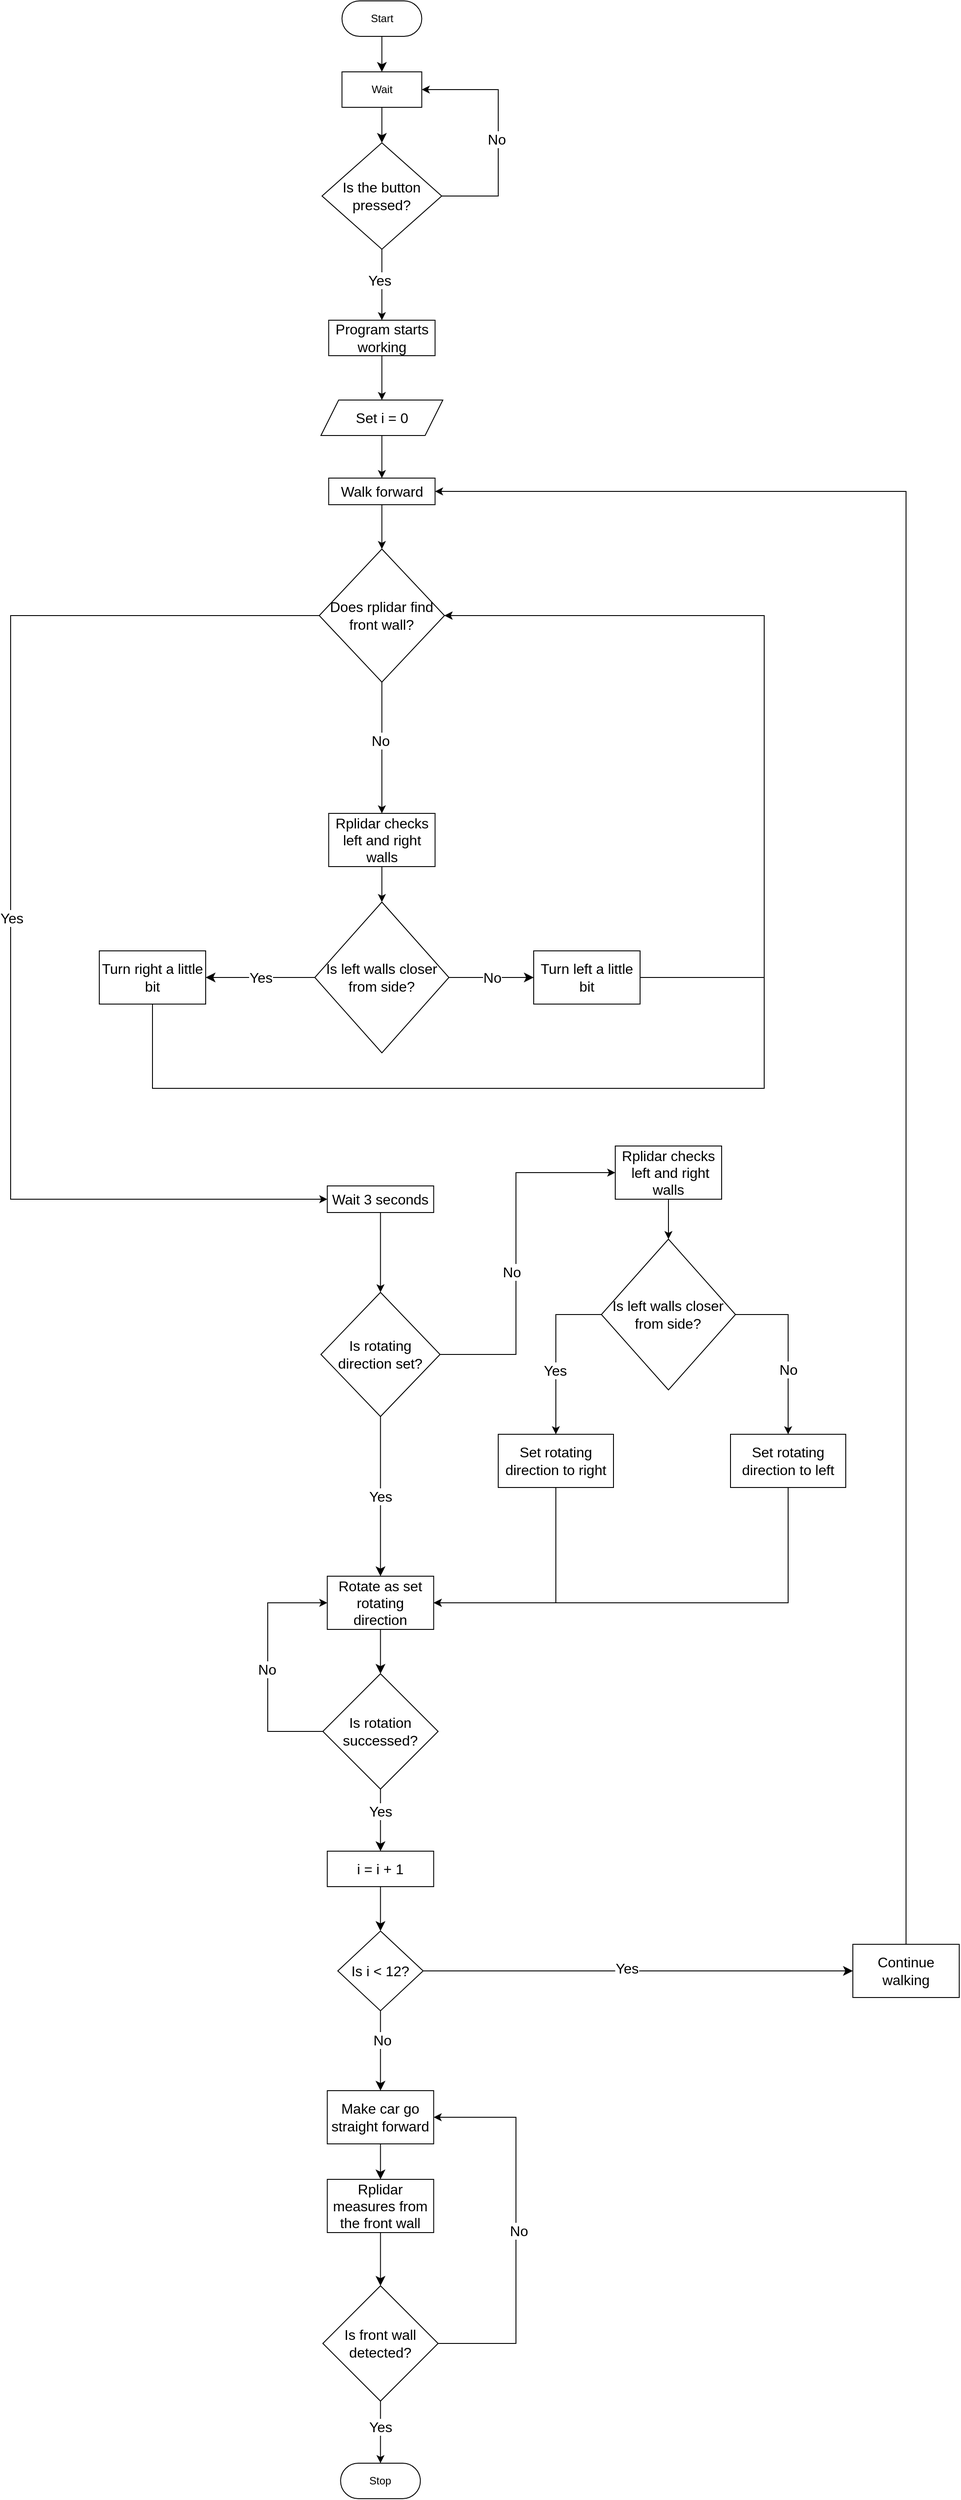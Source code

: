 <mxfile version="21.6.8" type="github">
  <diagram name="หน้า-1" id="4wCbAk8ZCSguRrX8qUt5">
    <mxGraphModel dx="4945" dy="11985" grid="1" gridSize="10" guides="1" tooltips="1" connect="1" arrows="1" fold="1" page="0" pageScale="1" pageWidth="827" pageHeight="1169" math="0" shadow="0">
      <root>
        <mxCell id="0" />
        <mxCell id="1" parent="0" />
        <mxCell id="k_9CXZ-wQebk-EuGKzC8-46" style="edgeStyle=orthogonalEdgeStyle;rounded=0;orthogonalLoop=1;jettySize=auto;html=1;exitX=0;exitY=0.5;exitDx=0;exitDy=0;entryX=0;entryY=0.5;entryDx=0;entryDy=0;" edge="1" parent="1" source="fo_EU_42IXRzwxVgpPz2-76" target="fo_EU_42IXRzwxVgpPz2-46">
          <mxGeometry relative="1" as="geometry">
            <Array as="points">
              <mxPoint x="-3120" y="-8945" />
              <mxPoint x="-3120" y="-9090" />
            </Array>
          </mxGeometry>
        </mxCell>
        <mxCell id="k_9CXZ-wQebk-EuGKzC8-47" value="No" style="edgeLabel;html=1;align=center;verticalAlign=middle;resizable=0;points=[];fontSize=16;" vertex="1" connectable="0" parent="k_9CXZ-wQebk-EuGKzC8-46">
          <mxGeometry x="-0.031" y="1" relative="1" as="geometry">
            <mxPoint y="1" as="offset" />
          </mxGeometry>
        </mxCell>
        <mxCell id="fo_EU_42IXRzwxVgpPz2-76" value="Is rotation successed?" style="rhombus;whiteSpace=wrap;html=1;fontSize=16;" parent="1" vertex="1">
          <mxGeometry x="-3057.82" y="-9010" width="130" height="130" as="geometry" />
        </mxCell>
        <mxCell id="k_9CXZ-wQebk-EuGKzC8-14" style="edgeStyle=orthogonalEdgeStyle;rounded=0;orthogonalLoop=1;jettySize=auto;html=1;exitX=0.5;exitY=1;exitDx=0;exitDy=0;entryX=0.5;entryY=0;entryDx=0;entryDy=0;" edge="1" parent="1" source="fo_EU_42IXRzwxVgpPz2-1" target="fo_EU_42IXRzwxVgpPz2-15">
          <mxGeometry relative="1" as="geometry" />
        </mxCell>
        <mxCell id="fo_EU_42IXRzwxVgpPz2-1" value="Set i = 0" style="shape=parallelogram;perimeter=parallelogramPerimeter;whiteSpace=wrap;html=1;fixedSize=1;fontSize=16;" parent="1" vertex="1">
          <mxGeometry x="-3060" y="-10446" width="137.5" height="40" as="geometry" />
        </mxCell>
        <mxCell id="fo_EU_42IXRzwxVgpPz2-2" value="Start" style="rounded=1;whiteSpace=wrap;html=1;arcSize=50;" parent="1" vertex="1">
          <mxGeometry x="-3036.25" y="-10896" width="90" height="40" as="geometry" />
        </mxCell>
        <mxCell id="fo_EU_42IXRzwxVgpPz2-3" value="Wait" style="rounded=0;whiteSpace=wrap;html=1;" parent="1" vertex="1">
          <mxGeometry x="-3036.25" y="-10816" width="90" height="40" as="geometry" />
        </mxCell>
        <mxCell id="fo_EU_42IXRzwxVgpPz2-4" value="" style="endArrow=classic;html=1;rounded=0;fontSize=12;startSize=8;endSize=8;curved=1;entryX=0.5;entryY=0;entryDx=0;entryDy=0;exitX=0.5;exitY=1;exitDx=0;exitDy=0;" parent="1" source="fo_EU_42IXRzwxVgpPz2-2" target="fo_EU_42IXRzwxVgpPz2-3" edge="1">
          <mxGeometry width="50" height="50" relative="1" as="geometry">
            <mxPoint x="-3051.25" y="-10836" as="sourcePoint" />
            <mxPoint x="-3036.25" y="-10826" as="targetPoint" />
          </mxGeometry>
        </mxCell>
        <mxCell id="k_9CXZ-wQebk-EuGKzC8-9" style="edgeStyle=orthogonalEdgeStyle;rounded=0;orthogonalLoop=1;jettySize=auto;html=1;exitX=1;exitY=0.5;exitDx=0;exitDy=0;entryX=1;entryY=0.5;entryDx=0;entryDy=0;" edge="1" parent="1" source="fo_EU_42IXRzwxVgpPz2-5" target="fo_EU_42IXRzwxVgpPz2-3">
          <mxGeometry relative="1" as="geometry">
            <Array as="points">
              <mxPoint x="-2860" y="-10676" />
              <mxPoint x="-2860" y="-10796" />
            </Array>
          </mxGeometry>
        </mxCell>
        <mxCell id="k_9CXZ-wQebk-EuGKzC8-21" value="No" style="edgeLabel;html=1;align=center;verticalAlign=middle;resizable=0;points=[];fontSize=16;" vertex="1" connectable="0" parent="k_9CXZ-wQebk-EuGKzC8-9">
          <mxGeometry x="-0.051" y="2" relative="1" as="geometry">
            <mxPoint as="offset" />
          </mxGeometry>
        </mxCell>
        <mxCell id="k_9CXZ-wQebk-EuGKzC8-11" style="edgeStyle=orthogonalEdgeStyle;rounded=0;orthogonalLoop=1;jettySize=auto;html=1;exitX=0.5;exitY=1;exitDx=0;exitDy=0;" edge="1" parent="1" source="fo_EU_42IXRzwxVgpPz2-5" target="fo_EU_42IXRzwxVgpPz2-7">
          <mxGeometry relative="1" as="geometry" />
        </mxCell>
        <mxCell id="k_9CXZ-wQebk-EuGKzC8-12" value="Yes" style="edgeLabel;html=1;align=center;verticalAlign=middle;resizable=0;points=[];fontSize=16;" vertex="1" connectable="0" parent="k_9CXZ-wQebk-EuGKzC8-11">
          <mxGeometry x="-0.131" y="-3" relative="1" as="geometry">
            <mxPoint as="offset" />
          </mxGeometry>
        </mxCell>
        <mxCell id="fo_EU_42IXRzwxVgpPz2-5" value="Is the button pressed?" style="rhombus;whiteSpace=wrap;html=1;fontSize=16;" parent="1" vertex="1">
          <mxGeometry x="-3058.75" y="-10736" width="135" height="120" as="geometry" />
        </mxCell>
        <mxCell id="fo_EU_42IXRzwxVgpPz2-6" value="" style="endArrow=classic;html=1;rounded=0;fontSize=12;startSize=8;endSize=8;curved=1;exitX=0.5;exitY=1;exitDx=0;exitDy=0;entryX=0.5;entryY=0;entryDx=0;entryDy=0;" parent="1" source="fo_EU_42IXRzwxVgpPz2-3" target="fo_EU_42IXRzwxVgpPz2-5" edge="1">
          <mxGeometry width="50" height="50" relative="1" as="geometry">
            <mxPoint x="-2926.25" y="-10726" as="sourcePoint" />
            <mxPoint x="-2876.25" y="-10776" as="targetPoint" />
          </mxGeometry>
        </mxCell>
        <mxCell id="k_9CXZ-wQebk-EuGKzC8-13" style="edgeStyle=orthogonalEdgeStyle;rounded=0;orthogonalLoop=1;jettySize=auto;html=1;exitX=0.5;exitY=1;exitDx=0;exitDy=0;entryX=0.5;entryY=0;entryDx=0;entryDy=0;" edge="1" parent="1" source="fo_EU_42IXRzwxVgpPz2-7" target="fo_EU_42IXRzwxVgpPz2-1">
          <mxGeometry relative="1" as="geometry" />
        </mxCell>
        <mxCell id="fo_EU_42IXRzwxVgpPz2-7" value="Program starts working" style="rounded=0;whiteSpace=wrap;html=1;fontSize=16;" parent="1" vertex="1">
          <mxGeometry x="-3051.25" y="-10536" width="120" height="40" as="geometry" />
        </mxCell>
        <mxCell id="k_9CXZ-wQebk-EuGKzC8-15" style="edgeStyle=orthogonalEdgeStyle;rounded=0;orthogonalLoop=1;jettySize=auto;html=1;exitX=0.5;exitY=1;exitDx=0;exitDy=0;entryX=0.5;entryY=0;entryDx=0;entryDy=0;" edge="1" parent="1" source="fo_EU_42IXRzwxVgpPz2-15" target="k_9CXZ-wQebk-EuGKzC8-5">
          <mxGeometry relative="1" as="geometry" />
        </mxCell>
        <mxCell id="fo_EU_42IXRzwxVgpPz2-15" value="Walk forward" style="rounded=0;whiteSpace=wrap;html=1;fontSize=16;" parent="1" vertex="1">
          <mxGeometry x="-3051.25" y="-10358" width="120" height="30" as="geometry" />
        </mxCell>
        <mxCell id="k_9CXZ-wQebk-EuGKzC8-33" style="edgeStyle=orthogonalEdgeStyle;rounded=0;orthogonalLoop=1;jettySize=auto;html=1;exitX=0.5;exitY=1;exitDx=0;exitDy=0;entryX=0.5;entryY=0;entryDx=0;entryDy=0;" edge="1" parent="1" source="fo_EU_42IXRzwxVgpPz2-17" target="fo_EU_42IXRzwxVgpPz2-19">
          <mxGeometry relative="1" as="geometry" />
        </mxCell>
        <mxCell id="fo_EU_42IXRzwxVgpPz2-17" value="Rplidar checks left and right walls" style="rounded=0;whiteSpace=wrap;html=1;fontSize=16;" parent="1" vertex="1">
          <mxGeometry x="-3051.25" y="-9980" width="120" height="60" as="geometry" />
        </mxCell>
        <mxCell id="fo_EU_42IXRzwxVgpPz2-19" value="Is left walls closer from side?" style="rhombus;whiteSpace=wrap;html=1;fontSize=16;" parent="1" vertex="1">
          <mxGeometry x="-3066.87" y="-9880" width="151.25" height="170" as="geometry" />
        </mxCell>
        <mxCell id="k_9CXZ-wQebk-EuGKzC8-35" style="edgeStyle=orthogonalEdgeStyle;rounded=0;orthogonalLoop=1;jettySize=auto;html=1;exitX=0.5;exitY=1;exitDx=0;exitDy=0;entryX=1;entryY=0.5;entryDx=0;entryDy=0;" edge="1" parent="1" source="fo_EU_42IXRzwxVgpPz2-22" target="k_9CXZ-wQebk-EuGKzC8-5">
          <mxGeometry relative="1" as="geometry">
            <Array as="points">
              <mxPoint x="-3250" y="-9670" />
              <mxPoint x="-2560" y="-9670" />
              <mxPoint x="-2560" y="-10203" />
            </Array>
          </mxGeometry>
        </mxCell>
        <mxCell id="fo_EU_42IXRzwxVgpPz2-22" value="Turn right a little bit" style="rounded=0;whiteSpace=wrap;html=1;fontSize=16;" parent="1" vertex="1">
          <mxGeometry x="-3310" y="-9825" width="120" height="60" as="geometry" />
        </mxCell>
        <mxCell id="fo_EU_42IXRzwxVgpPz2-24" value="" style="endArrow=classic;html=1;rounded=0;fontSize=12;startSize=8;endSize=8;curved=1;exitX=0;exitY=0.5;exitDx=0;exitDy=0;entryX=1;entryY=0.5;entryDx=0;entryDy=0;" parent="1" source="fo_EU_42IXRzwxVgpPz2-19" target="fo_EU_42IXRzwxVgpPz2-22" edge="1">
          <mxGeometry relative="1" as="geometry">
            <mxPoint x="-3140" y="-9730" as="sourcePoint" />
            <mxPoint x="-3040" y="-9730" as="targetPoint" />
          </mxGeometry>
        </mxCell>
        <mxCell id="fo_EU_42IXRzwxVgpPz2-25" value="Yes" style="edgeLabel;resizable=0;html=1;align=center;verticalAlign=middle;fontSize=16;" parent="fo_EU_42IXRzwxVgpPz2-24" connectable="0" vertex="1">
          <mxGeometry relative="1" as="geometry" />
        </mxCell>
        <mxCell id="k_9CXZ-wQebk-EuGKzC8-34" style="edgeStyle=orthogonalEdgeStyle;rounded=0;orthogonalLoop=1;jettySize=auto;html=1;exitX=1;exitY=0.5;exitDx=0;exitDy=0;entryX=1;entryY=0.5;entryDx=0;entryDy=0;" edge="1" parent="1" source="fo_EU_42IXRzwxVgpPz2-26" target="k_9CXZ-wQebk-EuGKzC8-5">
          <mxGeometry relative="1" as="geometry">
            <Array as="points">
              <mxPoint x="-2560" y="-9795" />
              <mxPoint x="-2560" y="-10203" />
            </Array>
          </mxGeometry>
        </mxCell>
        <mxCell id="fo_EU_42IXRzwxVgpPz2-26" value="Turn left a little bit" style="rounded=0;whiteSpace=wrap;html=1;fontSize=16;" parent="1" vertex="1">
          <mxGeometry x="-2820" y="-9825" width="120" height="60" as="geometry" />
        </mxCell>
        <mxCell id="fo_EU_42IXRzwxVgpPz2-27" value="" style="endArrow=classic;html=1;rounded=0;fontSize=12;startSize=8;endSize=8;curved=1;exitX=1;exitY=0.5;exitDx=0;exitDy=0;entryX=0;entryY=0.5;entryDx=0;entryDy=0;" parent="1" source="fo_EU_42IXRzwxVgpPz2-19" target="fo_EU_42IXRzwxVgpPz2-26" edge="1">
          <mxGeometry relative="1" as="geometry">
            <mxPoint x="-2960" y="-9730" as="sourcePoint" />
            <mxPoint x="-2860" y="-9730" as="targetPoint" />
          </mxGeometry>
        </mxCell>
        <mxCell id="fo_EU_42IXRzwxVgpPz2-28" value="No" style="edgeLabel;resizable=0;html=1;align=center;verticalAlign=middle;fontSize=16;" parent="fo_EU_42IXRzwxVgpPz2-27" connectable="0" vertex="1">
          <mxGeometry relative="1" as="geometry" />
        </mxCell>
        <mxCell id="k_9CXZ-wQebk-EuGKzC8-36" style="edgeStyle=orthogonalEdgeStyle;rounded=0;orthogonalLoop=1;jettySize=auto;html=1;exitX=1;exitY=0.5;exitDx=0;exitDy=0;entryX=0;entryY=0.5;entryDx=0;entryDy=0;" edge="1" parent="1" source="fo_EU_42IXRzwxVgpPz2-43" target="fo_EU_42IXRzwxVgpPz2-49">
          <mxGeometry relative="1" as="geometry">
            <Array as="points">
              <mxPoint x="-2840" y="-9370" />
              <mxPoint x="-2840" y="-9575" />
            </Array>
          </mxGeometry>
        </mxCell>
        <mxCell id="k_9CXZ-wQebk-EuGKzC8-37" value="No" style="edgeLabel;html=1;align=center;verticalAlign=middle;resizable=0;points=[];fontSize=16;" vertex="1" connectable="0" parent="k_9CXZ-wQebk-EuGKzC8-36">
          <mxGeometry x="-0.113" y="5" relative="1" as="geometry">
            <mxPoint as="offset" />
          </mxGeometry>
        </mxCell>
        <mxCell id="fo_EU_42IXRzwxVgpPz2-43" value="Is rotating direction set?" style="rhombus;whiteSpace=wrap;html=1;fontSize=16;" parent="1" vertex="1">
          <mxGeometry x="-3060" y="-9440" width="134.37" height="140" as="geometry" />
        </mxCell>
        <mxCell id="fo_EU_42IXRzwxVgpPz2-46" value="Rotate as set rotating direction" style="rounded=0;whiteSpace=wrap;html=1;fontSize=16;" parent="1" vertex="1">
          <mxGeometry x="-3052.82" y="-9120" width="120" height="60" as="geometry" />
        </mxCell>
        <mxCell id="fo_EU_42IXRzwxVgpPz2-47" value="" style="endArrow=classic;html=1;rounded=0;fontSize=12;startSize=8;endSize=8;curved=1;exitX=0.5;exitY=1;exitDx=0;exitDy=0;entryX=0.5;entryY=0;entryDx=0;entryDy=0;" parent="1" source="fo_EU_42IXRzwxVgpPz2-43" target="fo_EU_42IXRzwxVgpPz2-46" edge="1">
          <mxGeometry relative="1" as="geometry">
            <mxPoint x="-3050" y="-9200" as="sourcePoint" />
            <mxPoint x="-2950" y="-9200" as="targetPoint" />
          </mxGeometry>
        </mxCell>
        <mxCell id="fo_EU_42IXRzwxVgpPz2-48" value="Yes" style="edgeLabel;resizable=0;html=1;align=center;verticalAlign=middle;fontSize=16;" parent="fo_EU_42IXRzwxVgpPz2-47" connectable="0" vertex="1">
          <mxGeometry relative="1" as="geometry" />
        </mxCell>
        <mxCell id="k_9CXZ-wQebk-EuGKzC8-38" style="edgeStyle=orthogonalEdgeStyle;rounded=0;orthogonalLoop=1;jettySize=auto;html=1;exitX=0.5;exitY=1;exitDx=0;exitDy=0;entryX=0.5;entryY=0;entryDx=0;entryDy=0;" edge="1" parent="1" source="fo_EU_42IXRzwxVgpPz2-49" target="fo_EU_42IXRzwxVgpPz2-55">
          <mxGeometry relative="1" as="geometry" />
        </mxCell>
        <mxCell id="fo_EU_42IXRzwxVgpPz2-49" value="Rplidar checks &amp;nbsp;left and right walls" style="rounded=0;whiteSpace=wrap;html=1;fontSize=16;" parent="1" vertex="1">
          <mxGeometry x="-2728" y="-9605" width="120" height="60" as="geometry" />
        </mxCell>
        <mxCell id="k_9CXZ-wQebk-EuGKzC8-39" style="edgeStyle=orthogonalEdgeStyle;rounded=0;orthogonalLoop=1;jettySize=auto;html=1;exitX=1;exitY=0.5;exitDx=0;exitDy=0;entryX=0.5;entryY=0;entryDx=0;entryDy=0;" edge="1" parent="1" source="fo_EU_42IXRzwxVgpPz2-55" target="fo_EU_42IXRzwxVgpPz2-59">
          <mxGeometry relative="1" as="geometry" />
        </mxCell>
        <mxCell id="k_9CXZ-wQebk-EuGKzC8-40" value="No" style="edgeLabel;html=1;align=center;verticalAlign=middle;resizable=0;points=[];fontSize=16;" vertex="1" connectable="0" parent="k_9CXZ-wQebk-EuGKzC8-39">
          <mxGeometry x="0.243" relative="1" as="geometry">
            <mxPoint as="offset" />
          </mxGeometry>
        </mxCell>
        <mxCell id="k_9CXZ-wQebk-EuGKzC8-41" style="edgeStyle=orthogonalEdgeStyle;rounded=0;orthogonalLoop=1;jettySize=auto;html=1;exitX=0;exitY=0.5;exitDx=0;exitDy=0;entryX=0.5;entryY=0;entryDx=0;entryDy=0;" edge="1" parent="1" source="fo_EU_42IXRzwxVgpPz2-55" target="fo_EU_42IXRzwxVgpPz2-58">
          <mxGeometry relative="1" as="geometry" />
        </mxCell>
        <mxCell id="k_9CXZ-wQebk-EuGKzC8-42" value="Yes" style="edgeLabel;html=1;align=center;verticalAlign=middle;resizable=0;points=[];fontSize=16;" vertex="1" connectable="0" parent="k_9CXZ-wQebk-EuGKzC8-41">
          <mxGeometry x="0.225" y="-1" relative="1" as="geometry">
            <mxPoint as="offset" />
          </mxGeometry>
        </mxCell>
        <mxCell id="fo_EU_42IXRzwxVgpPz2-55" value="Is left walls closer from side?" style="rhombus;whiteSpace=wrap;html=1;fontSize=16;" parent="1" vertex="1">
          <mxGeometry x="-2743.63" y="-9500" width="151.25" height="170" as="geometry" />
        </mxCell>
        <mxCell id="k_9CXZ-wQebk-EuGKzC8-43" style="edgeStyle=orthogonalEdgeStyle;rounded=0;orthogonalLoop=1;jettySize=auto;html=1;exitX=0.5;exitY=1;exitDx=0;exitDy=0;entryX=1;entryY=0.5;entryDx=0;entryDy=0;" edge="1" parent="1" source="fo_EU_42IXRzwxVgpPz2-58" target="fo_EU_42IXRzwxVgpPz2-46">
          <mxGeometry relative="1" as="geometry" />
        </mxCell>
        <mxCell id="fo_EU_42IXRzwxVgpPz2-58" value="Set rotating direction to right" style="rounded=0;whiteSpace=wrap;html=1;fontSize=16;" parent="1" vertex="1">
          <mxGeometry x="-2860" y="-9280" width="130" height="60" as="geometry" />
        </mxCell>
        <mxCell id="k_9CXZ-wQebk-EuGKzC8-45" style="edgeStyle=orthogonalEdgeStyle;rounded=0;orthogonalLoop=1;jettySize=auto;html=1;exitX=0.5;exitY=1;exitDx=0;exitDy=0;entryX=1;entryY=0.5;entryDx=0;entryDy=0;" edge="1" parent="1" source="fo_EU_42IXRzwxVgpPz2-59" target="fo_EU_42IXRzwxVgpPz2-46">
          <mxGeometry relative="1" as="geometry" />
        </mxCell>
        <mxCell id="fo_EU_42IXRzwxVgpPz2-59" value="Set rotating direction to left" style="rounded=0;whiteSpace=wrap;html=1;fontSize=16;" parent="1" vertex="1">
          <mxGeometry x="-2598" y="-9280" width="130" height="60" as="geometry" />
        </mxCell>
        <mxCell id="fo_EU_42IXRzwxVgpPz2-78" value="" style="endArrow=classic;html=1;rounded=0;fontSize=12;startSize=8;endSize=8;curved=1;exitX=0.5;exitY=1;exitDx=0;exitDy=0;entryX=0.5;entryY=0;entryDx=0;entryDy=0;" parent="1" source="fo_EU_42IXRzwxVgpPz2-46" target="fo_EU_42IXRzwxVgpPz2-76" edge="1">
          <mxGeometry width="50" height="50" relative="1" as="geometry">
            <mxPoint x="-3040" y="-9030" as="sourcePoint" />
            <mxPoint x="-2990" y="-9080" as="targetPoint" />
          </mxGeometry>
        </mxCell>
        <mxCell id="fo_EU_42IXRzwxVgpPz2-87" value="i = i + 1" style="rounded=0;whiteSpace=wrap;html=1;fontSize=16;" parent="1" vertex="1">
          <mxGeometry x="-3052.82" y="-8810" width="120" height="40" as="geometry" />
        </mxCell>
        <mxCell id="fo_EU_42IXRzwxVgpPz2-88" value="" style="endArrow=classic;html=1;rounded=0;fontSize=12;startSize=8;endSize=8;curved=1;entryX=0.5;entryY=0;entryDx=0;entryDy=0;exitX=0.5;exitY=1;exitDx=0;exitDy=0;" parent="1" source="fo_EU_42IXRzwxVgpPz2-76" target="fo_EU_42IXRzwxVgpPz2-87" edge="1">
          <mxGeometry width="50" height="50" relative="1" as="geometry">
            <mxPoint x="-2990" y="-8880" as="sourcePoint" />
            <mxPoint x="-2970" y="-8900" as="targetPoint" />
          </mxGeometry>
        </mxCell>
        <mxCell id="fo_EU_42IXRzwxVgpPz2-89" value="Yes" style="edgeLabel;html=1;align=center;verticalAlign=middle;resizable=0;points=[];fontSize=16;" parent="fo_EU_42IXRzwxVgpPz2-88" vertex="1" connectable="0">
          <mxGeometry x="-0.282" relative="1" as="geometry">
            <mxPoint as="offset" />
          </mxGeometry>
        </mxCell>
        <mxCell id="fo_EU_42IXRzwxVgpPz2-90" value="Is i &amp;lt; 12?" style="rhombus;whiteSpace=wrap;html=1;fontSize=16;" parent="1" vertex="1">
          <mxGeometry x="-3040.95" y="-8720" width="96.25" height="90" as="geometry" />
        </mxCell>
        <mxCell id="fo_EU_42IXRzwxVgpPz2-91" value="" style="endArrow=classic;html=1;rounded=0;fontSize=12;startSize=8;endSize=8;curved=1;entryX=0.5;entryY=0;entryDx=0;entryDy=0;exitX=0.5;exitY=1;exitDx=0;exitDy=0;" parent="1" source="fo_EU_42IXRzwxVgpPz2-87" target="fo_EU_42IXRzwxVgpPz2-90" edge="1">
          <mxGeometry width="50" height="50" relative="1" as="geometry">
            <mxPoint x="-3100" y="-8690" as="sourcePoint" />
            <mxPoint x="-3060" y="-8730" as="targetPoint" />
          </mxGeometry>
        </mxCell>
        <mxCell id="k_9CXZ-wQebk-EuGKzC8-30" style="edgeStyle=orthogonalEdgeStyle;rounded=0;orthogonalLoop=1;jettySize=auto;html=1;exitX=0.5;exitY=0;exitDx=0;exitDy=0;entryX=1;entryY=0.5;entryDx=0;entryDy=0;" edge="1" parent="1" source="fo_EU_42IXRzwxVgpPz2-92" target="fo_EU_42IXRzwxVgpPz2-15">
          <mxGeometry relative="1" as="geometry" />
        </mxCell>
        <mxCell id="fo_EU_42IXRzwxVgpPz2-92" value="Continue walking" style="rounded=0;whiteSpace=wrap;html=1;fontSize=16;" parent="1" vertex="1">
          <mxGeometry x="-2460" y="-8705" width="120" height="60" as="geometry" />
        </mxCell>
        <mxCell id="fo_EU_42IXRzwxVgpPz2-93" value="" style="endArrow=classic;html=1;rounded=0;fontSize=12;startSize=8;endSize=8;curved=1;movable=1;resizable=1;rotatable=1;deletable=1;editable=1;locked=0;connectable=1;exitX=1;exitY=0.5;exitDx=0;exitDy=0;entryX=0;entryY=0.5;entryDx=0;entryDy=0;" parent="1" source="fo_EU_42IXRzwxVgpPz2-90" target="fo_EU_42IXRzwxVgpPz2-92" edge="1">
          <mxGeometry width="50" height="50" relative="1" as="geometry">
            <mxPoint x="-2940" y="-8670" as="sourcePoint" />
            <mxPoint x="-2660" y="-8890" as="targetPoint" />
          </mxGeometry>
        </mxCell>
        <mxCell id="fo_EU_42IXRzwxVgpPz2-98" value="Yes" style="edgeLabel;html=1;align=center;verticalAlign=middle;resizable=0;points=[];fontSize=16;" parent="fo_EU_42IXRzwxVgpPz2-93" vertex="1" connectable="0">
          <mxGeometry x="-0.054" y="3" relative="1" as="geometry">
            <mxPoint as="offset" />
          </mxGeometry>
        </mxCell>
        <mxCell id="fo_EU_42IXRzwxVgpPz2-99" value="Make car go straight forward" style="rounded=0;whiteSpace=wrap;html=1;fontSize=16;" parent="1" vertex="1">
          <mxGeometry x="-3052.82" y="-8540" width="120" height="60" as="geometry" />
        </mxCell>
        <mxCell id="fo_EU_42IXRzwxVgpPz2-100" value="" style="endArrow=classic;html=1;rounded=0;fontSize=12;startSize=8;endSize=8;curved=1;entryX=0.5;entryY=0;entryDx=0;entryDy=0;exitX=0.5;exitY=1;exitDx=0;exitDy=0;" parent="1" source="fo_EU_42IXRzwxVgpPz2-90" target="fo_EU_42IXRzwxVgpPz2-99" edge="1">
          <mxGeometry width="50" height="50" relative="1" as="geometry">
            <mxPoint x="-3020" y="-8600" as="sourcePoint" />
            <mxPoint x="-2970" y="-8650" as="targetPoint" />
          </mxGeometry>
        </mxCell>
        <mxCell id="fo_EU_42IXRzwxVgpPz2-101" value="No" style="edgeLabel;html=1;align=center;verticalAlign=middle;resizable=0;points=[];fontSize=16;" parent="fo_EU_42IXRzwxVgpPz2-100" vertex="1" connectable="0">
          <mxGeometry x="-0.269" y="2" relative="1" as="geometry">
            <mxPoint as="offset" />
          </mxGeometry>
        </mxCell>
        <mxCell id="k_9CXZ-wQebk-EuGKzC8-48" style="edgeStyle=orthogonalEdgeStyle;rounded=0;orthogonalLoop=1;jettySize=auto;html=1;exitX=0.5;exitY=1;exitDx=0;exitDy=0;entryX=0.5;entryY=0;entryDx=0;entryDy=0;" edge="1" parent="1" source="fo_EU_42IXRzwxVgpPz2-102" target="fo_EU_42IXRzwxVgpPz2-106">
          <mxGeometry relative="1" as="geometry" />
        </mxCell>
        <mxCell id="k_9CXZ-wQebk-EuGKzC8-49" value="Yes" style="edgeLabel;html=1;align=center;verticalAlign=middle;resizable=0;points=[];fontSize=16;" vertex="1" connectable="0" parent="k_9CXZ-wQebk-EuGKzC8-48">
          <mxGeometry x="-0.171" relative="1" as="geometry">
            <mxPoint as="offset" />
          </mxGeometry>
        </mxCell>
        <mxCell id="k_9CXZ-wQebk-EuGKzC8-50" style="edgeStyle=orthogonalEdgeStyle;rounded=0;orthogonalLoop=1;jettySize=auto;html=1;exitX=1;exitY=0.5;exitDx=0;exitDy=0;entryX=1;entryY=0.5;entryDx=0;entryDy=0;" edge="1" parent="1" source="fo_EU_42IXRzwxVgpPz2-102" target="fo_EU_42IXRzwxVgpPz2-99">
          <mxGeometry relative="1" as="geometry">
            <Array as="points">
              <mxPoint x="-2840" y="-8255" />
              <mxPoint x="-2840" y="-8510" />
            </Array>
          </mxGeometry>
        </mxCell>
        <mxCell id="k_9CXZ-wQebk-EuGKzC8-51" value="No" style="edgeLabel;html=1;align=center;verticalAlign=middle;resizable=0;points=[];fontSize=16;" vertex="1" connectable="0" parent="k_9CXZ-wQebk-EuGKzC8-50">
          <mxGeometry x="-0.018" y="-3" relative="1" as="geometry">
            <mxPoint y="-1" as="offset" />
          </mxGeometry>
        </mxCell>
        <mxCell id="fo_EU_42IXRzwxVgpPz2-102" value="Is front wall detected?" style="rhombus;whiteSpace=wrap;html=1;fontSize=16;" parent="1" vertex="1">
          <mxGeometry x="-3057.81" y="-8320" width="130" height="130" as="geometry" />
        </mxCell>
        <mxCell id="fo_EU_42IXRzwxVgpPz2-103" value="" style="endArrow=classic;html=1;rounded=0;fontSize=12;startSize=8;endSize=8;curved=1;entryX=0.5;entryY=0;entryDx=0;entryDy=0;exitX=0.5;exitY=1;exitDx=0;exitDy=0;" parent="1" source="fo_EU_42IXRzwxVgpPz2-104" target="fo_EU_42IXRzwxVgpPz2-102" edge="1">
          <mxGeometry width="50" height="50" relative="1" as="geometry">
            <mxPoint x="-2980" y="-8370" as="sourcePoint" />
            <mxPoint x="-2990" y="-8480" as="targetPoint" />
          </mxGeometry>
        </mxCell>
        <mxCell id="fo_EU_42IXRzwxVgpPz2-104" value="Rplidar measures from the front wall" style="rounded=0;whiteSpace=wrap;html=1;fontSize=16;" parent="1" vertex="1">
          <mxGeometry x="-3052.81" y="-8440" width="120" height="60" as="geometry" />
        </mxCell>
        <mxCell id="fo_EU_42IXRzwxVgpPz2-105" value="" style="endArrow=classic;html=1;rounded=0;fontSize=12;startSize=8;endSize=8;curved=1;exitX=0.5;exitY=1;exitDx=0;exitDy=0;entryX=0.5;entryY=0;entryDx=0;entryDy=0;" parent="1" source="fo_EU_42IXRzwxVgpPz2-99" target="fo_EU_42IXRzwxVgpPz2-104" edge="1">
          <mxGeometry width="50" height="50" relative="1" as="geometry">
            <mxPoint x="-3050" y="-8390" as="sourcePoint" />
            <mxPoint x="-3000" y="-8440" as="targetPoint" />
          </mxGeometry>
        </mxCell>
        <mxCell id="fo_EU_42IXRzwxVgpPz2-106" value="Stop" style="rounded=1;whiteSpace=wrap;html=1;arcSize=50;" parent="1" vertex="1">
          <mxGeometry x="-3037.82" y="-8120" width="90" height="40" as="geometry" />
        </mxCell>
        <mxCell id="k_9CXZ-wQebk-EuGKzC8-3" style="edgeStyle=orthogonalEdgeStyle;rounded=0;orthogonalLoop=1;jettySize=auto;html=1;exitX=0.5;exitY=1;exitDx=0;exitDy=0;" edge="1" parent="1" source="fo_EU_42IXRzwxVgpPz2-15" target="fo_EU_42IXRzwxVgpPz2-15">
          <mxGeometry relative="1" as="geometry" />
        </mxCell>
        <mxCell id="k_9CXZ-wQebk-EuGKzC8-28" style="edgeStyle=orthogonalEdgeStyle;rounded=0;orthogonalLoop=1;jettySize=auto;html=1;exitX=0;exitY=0.5;exitDx=0;exitDy=0;entryX=0;entryY=0.5;entryDx=0;entryDy=0;" edge="1" parent="1" source="k_9CXZ-wQebk-EuGKzC8-5" target="k_9CXZ-wQebk-EuGKzC8-6">
          <mxGeometry relative="1" as="geometry">
            <Array as="points">
              <mxPoint x="-3410" y="-10203" />
              <mxPoint x="-3410" y="-9545" />
            </Array>
          </mxGeometry>
        </mxCell>
        <mxCell id="k_9CXZ-wQebk-EuGKzC8-29" value="Yes" style="edgeLabel;html=1;align=center;verticalAlign=middle;resizable=0;points=[];fontSize=16;" vertex="1" connectable="0" parent="k_9CXZ-wQebk-EuGKzC8-28">
          <mxGeometry x="0.01" y="1" relative="1" as="geometry">
            <mxPoint as="offset" />
          </mxGeometry>
        </mxCell>
        <mxCell id="k_9CXZ-wQebk-EuGKzC8-31" style="edgeStyle=orthogonalEdgeStyle;rounded=0;orthogonalLoop=1;jettySize=auto;html=1;exitX=0.5;exitY=1;exitDx=0;exitDy=0;entryX=0.5;entryY=0;entryDx=0;entryDy=0;" edge="1" parent="1" source="k_9CXZ-wQebk-EuGKzC8-5" target="fo_EU_42IXRzwxVgpPz2-17">
          <mxGeometry relative="1" as="geometry" />
        </mxCell>
        <mxCell id="k_9CXZ-wQebk-EuGKzC8-32" value="No" style="edgeLabel;html=1;align=center;verticalAlign=middle;resizable=0;points=[];fontSize=16;" vertex="1" connectable="0" parent="k_9CXZ-wQebk-EuGKzC8-31">
          <mxGeometry x="-0.127" y="-2" relative="1" as="geometry">
            <mxPoint y="1" as="offset" />
          </mxGeometry>
        </mxCell>
        <mxCell id="k_9CXZ-wQebk-EuGKzC8-5" value="&lt;font style=&quot;font-size: 16px;&quot;&gt;Does rplidar find front wall?&lt;/font&gt;" style="rhombus;whiteSpace=wrap;html=1;" vertex="1" parent="1">
          <mxGeometry x="-3061.87" y="-10278" width="141.24" height="150" as="geometry" />
        </mxCell>
        <mxCell id="k_9CXZ-wQebk-EuGKzC8-27" style="edgeStyle=orthogonalEdgeStyle;rounded=0;orthogonalLoop=1;jettySize=auto;html=1;exitX=0.5;exitY=1;exitDx=0;exitDy=0;entryX=0.5;entryY=0;entryDx=0;entryDy=0;" edge="1" parent="1" source="k_9CXZ-wQebk-EuGKzC8-6" target="fo_EU_42IXRzwxVgpPz2-43">
          <mxGeometry relative="1" as="geometry" />
        </mxCell>
        <mxCell id="k_9CXZ-wQebk-EuGKzC8-6" value="&lt;font style=&quot;font-size: 16px;&quot;&gt;Wait 3 seconds&lt;/font&gt;" style="rounded=0;whiteSpace=wrap;html=1;" vertex="1" parent="1">
          <mxGeometry x="-3052.81" y="-9560" width="120" height="30" as="geometry" />
        </mxCell>
      </root>
    </mxGraphModel>
  </diagram>
</mxfile>
